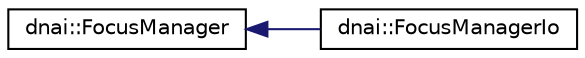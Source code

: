 digraph "Graphical Class Hierarchy"
{
  edge [fontname="Helvetica",fontsize="10",labelfontname="Helvetica",labelfontsize="10"];
  node [fontname="Helvetica",fontsize="10",shape=record];
  rankdir="LR";
  Node1 [label="dnai::FocusManager",height=0.2,width=0.4,color="black", fillcolor="white", style="filled",URL="$classdnai_1_1_focus_manager.html"];
  Node1 -> Node2 [dir="back",color="midnightblue",fontsize="10",style="solid",fontname="Helvetica"];
  Node2 [label="dnai::FocusManagerIo",height=0.2,width=0.4,color="black", fillcolor="white", style="filled",URL="$classdnai_1_1_focus_manager_io.html"];
}
